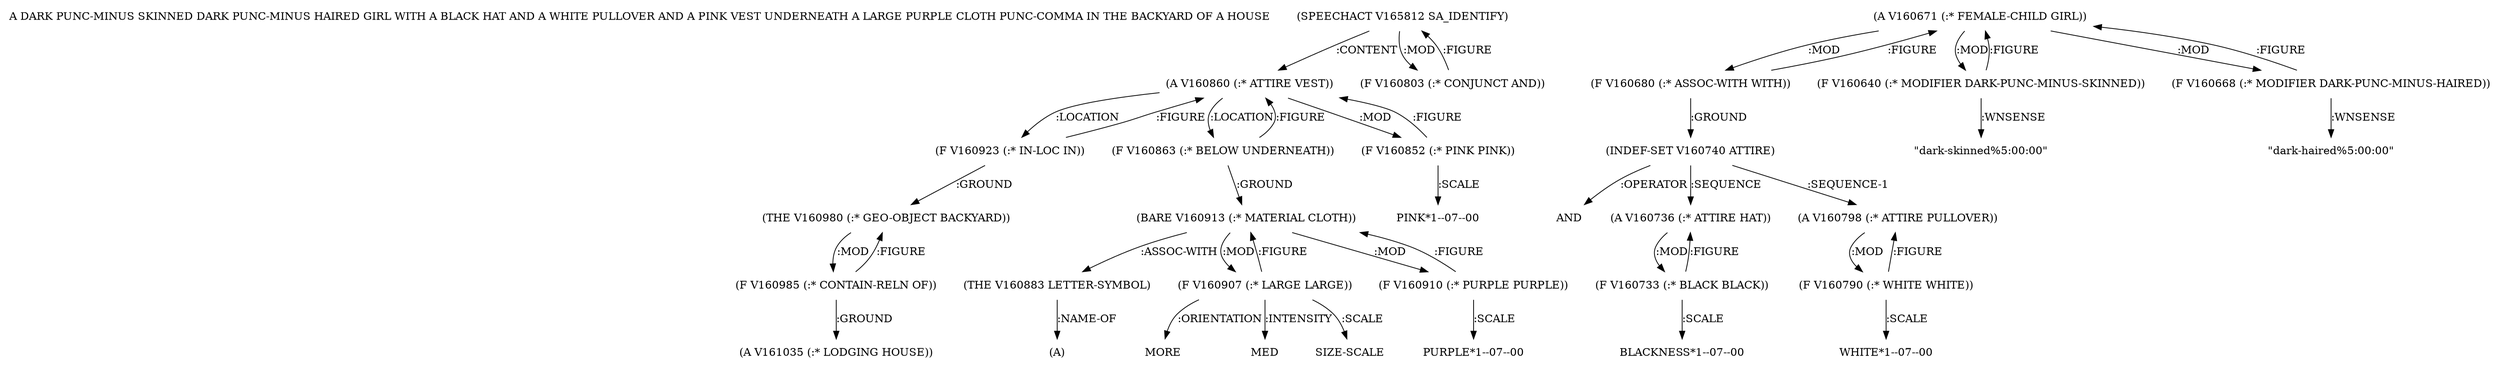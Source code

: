 digraph Terms {
  node [shape=none]
  "A DARK PUNC-MINUS SKINNED DARK PUNC-MINUS HAIRED GIRL WITH A BLACK HAT AND A WHITE PULLOVER AND A PINK VEST UNDERNEATH A LARGE PURPLE CLOTH PUNC-COMMA IN THE BACKYARD OF A HOUSE"
  "V165812" [label="(SPEECHACT V165812 SA_IDENTIFY)"]
  "V165812" -> "V160860" [label=":CONTENT"]
  "V165812" -> "V160803" [label=":MOD"]
  "V160803" [label="(F V160803 (:* CONJUNCT AND))"]
  "V160803" -> "V165812" [label=":FIGURE"]
  "V160860" [label="(A V160860 (:* ATTIRE VEST))"]
  "V160860" -> "V160923" [label=":LOCATION"]
  "V160860" -> "V160863" [label=":LOCATION"]
  "V160860" -> "V160852" [label=":MOD"]
  "V160852" [label="(F V160852 (:* PINK PINK))"]
  "V160852" -> "V160860" [label=":FIGURE"]
  "V160852" -> "NT170212" [label=":SCALE"]
  "NT170212" [label="PINK*1--07--00"]
  "V160863" [label="(F V160863 (:* BELOW UNDERNEATH))"]
  "V160863" -> "V160913" [label=":GROUND"]
  "V160863" -> "V160860" [label=":FIGURE"]
  "V160913" [label="(BARE V160913 (:* MATERIAL CLOTH))"]
  "V160913" -> "V160883" [label=":ASSOC-WITH"]
  "V160913" -> "V160907" [label=":MOD"]
  "V160913" -> "V160910" [label=":MOD"]
  "V160883" [label="(THE V160883 LETTER-SYMBOL)"]
  "V160883" -> "NT170213" [label=":NAME-OF"]
  "NT170213" [label="(A)"]
  "V160907" [label="(F V160907 (:* LARGE LARGE))"]
  "V160907" -> "NT170214" [label=":ORIENTATION"]
  "NT170214" [label="MORE"]
  "V160907" -> "NT170215" [label=":INTENSITY"]
  "NT170215" [label="MED"]
  "V160907" -> "V160913" [label=":FIGURE"]
  "V160907" -> "NT170216" [label=":SCALE"]
  "NT170216" [label="SIZE-SCALE"]
  "V160910" [label="(F V160910 (:* PURPLE PURPLE))"]
  "V160910" -> "V160913" [label=":FIGURE"]
  "V160910" -> "NT170217" [label=":SCALE"]
  "NT170217" [label="PURPLE*1--07--00"]
  "V160923" [label="(F V160923 (:* IN-LOC IN))"]
  "V160923" -> "V160980" [label=":GROUND"]
  "V160923" -> "V160860" [label=":FIGURE"]
  "V160980" [label="(THE V160980 (:* GEO-OBJECT BACKYARD))"]
  "V160980" -> "V160985" [label=":MOD"]
  "V160985" [label="(F V160985 (:* CONTAIN-RELN OF))"]
  "V160985" -> "V161035" [label=":GROUND"]
  "V160985" -> "V160980" [label=":FIGURE"]
  "V161035" [label="(A V161035 (:* LODGING HOUSE))"]
  "V160671" [label="(A V160671 (:* FEMALE-CHILD GIRL))"]
  "V160671" -> "V160680" [label=":MOD"]
  "V160671" -> "V160640" [label=":MOD"]
  "V160671" -> "V160668" [label=":MOD"]
  "V160640" [label="(F V160640 (:* MODIFIER DARK-PUNC-MINUS-SKINNED))"]
  "V160640" -> "V160671" [label=":FIGURE"]
  "V160640" -> "NT170218" [label=":WNSENSE"]
  "NT170218" [label="\"dark-skinned%5:00:00\""]
  "V160668" [label="(F V160668 (:* MODIFIER DARK-PUNC-MINUS-HAIRED))"]
  "V160668" -> "V160671" [label=":FIGURE"]
  "V160668" -> "NT170219" [label=":WNSENSE"]
  "NT170219" [label="\"dark-haired%5:00:00\""]
  "V160680" [label="(F V160680 (:* ASSOC-WITH WITH))"]
  "V160680" -> "V160740" [label=":GROUND"]
  "V160680" -> "V160671" [label=":FIGURE"]
  "V160740" [label="(INDEF-SET V160740 ATTIRE)"]
  "V160740" -> "NT170220" [label=":OPERATOR"]
  "NT170220" [label="AND"]
  "V160740" -> "V160736" [label=":SEQUENCE"]
  "V160740" -> "V160798" [label=":SEQUENCE-1"]
  "V160736" [label="(A V160736 (:* ATTIRE HAT))"]
  "V160736" -> "V160733" [label=":MOD"]
  "V160733" [label="(F V160733 (:* BLACK BLACK))"]
  "V160733" -> "V160736" [label=":FIGURE"]
  "V160733" -> "NT170221" [label=":SCALE"]
  "NT170221" [label="BLACKNESS*1--07--00"]
  "V160798" [label="(A V160798 (:* ATTIRE PULLOVER))"]
  "V160798" -> "V160790" [label=":MOD"]
  "V160790" [label="(F V160790 (:* WHITE WHITE))"]
  "V160790" -> "V160798" [label=":FIGURE"]
  "V160790" -> "NT170222" [label=":SCALE"]
  "NT170222" [label="WHITE*1--07--00"]
}
